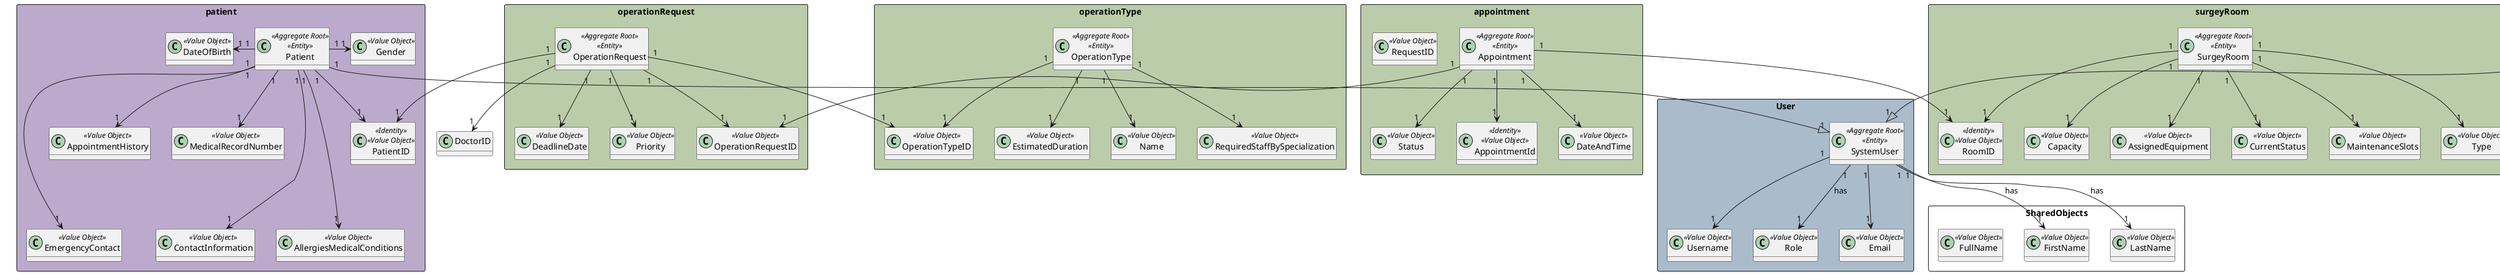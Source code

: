 ﻿@startuml
'https://plantuml.com/class-diagram

hide methods


rectangle User #aabbcc{

   class SystemUser <<Aggregate Root>><<Entity>>{}
   class Email <<Value Object>>
   class Username <<Value Object>>
   class Role<<Value Object>>{}

   
}

rectangle patient #bbaacc{
    class Patient <<Aggregate Root>><<Entity>>{}
    class PatientID <<Identity>><<Value Object>>{}
    class DateOfBirth <<Value Object>>
    class Gender <<Value Object>>
    class MedicalRecordNumber <<Value Object>>
    class ContactInformation <<Value Object>>
    class AllergiesMedicalConditions <<Value Object>>
    class EmergencyContact <<Value Object>>
    class AppointmentHistory <<Value Object>>
    

    Patient "1" --left> "1" DateOfBirth
    Patient "1" --right> "1" Gender
    Patient "1" --> "1" MedicalRecordNumber
    Patient "1" ---> "1" ContactInformation
    Patient "1" ---> "1" AllergiesMedicalConditions
    Patient "1" ---> "1" EmergencyContact
    Patient "1" --> "1" AppointmentHistory
    Patient "1" --> "1" PatientID
    
    }

rectangle staff #bbccaa{
    class Staff <<Aggregate Root>><<Entity>>{}
    class StaffID <<Identity>><<Value Object>>
    class LicenseNumber <<Value Object>>
    class Specialization <<Value Object>>
    class ContactInformation <<Value Object>>
    class AvailabilitySlots <<Value Object>>
    
    Staff "1" --> "1" LicenseNumber
    Staff "1" ---> "1" Specialization
    Staff "1" ---> "1" ContactInformation
    Staff "1" ---> "1" AvailabilitySlots
    Staff "1" --> "1" StaffID
    }
    
    
rectangle SharedObjects{
    class FirstName <<Value Object>>
    class LastName <<Value Object>>
    class FullName <<Value Object>>
    }
    
rectangle operationRequest #bbccaa{
    class OperationRequestID <<Value Object>>
    class OperationRequest <<Aggregate Root>> <<Entity>> 
    class DeadlineDate <<Value Object>>
    class Priority <<Value Object>>
    
    
    OperationRequest "1" --> "1" DeadlineDate
    OperationRequest "1" --> "1" Priority
    
    }
    
    
rectangle operationType #bbccaa{
    class OperationType <<Aggregate Root>> <<Entity>> 
    class OperationTypeID <<Value Object>>
    class Name <<Value Object>>
    class RequiredStaffBySpecialization <<Value Object>>
    class EstimatedDuration <<Value Object>>
    
    OperationType "1" --> "1" OperationTypeID
    OperationType "1" --> "1" Name
    OperationType "1" --> "1" RequiredStaffBySpecialization
    OperationType "1" --> "1" EstimatedDuration
    }


rectangle appointment #bbccaa{
class Appointment <<Aggregate Root>> <<Entity>>
class AppointmentId <<Identity>> <<Value Object>>
    class RequestID <<Value Object>>
    class DateAndTime <<Value Object>>
    class Status <<Value Object>>
    
    Appointment "1" --> "1" AppointmentId
    Appointment "1" --> "1" DateAndTime
    Appointment "1" --> "1" Status
    }
    
    rectangle surgeyRoom #bbccaa{
    class SurgeyRoom <<Aggregate Root>> <<Entity>>
class RoomID <<Identity>> <<Value Object>>
    class Type <<Value Object>>
    class Capacity <<Value Object>>
    class AssignedEquipment <<Value Object>>
    class CurrentStatus <<Value Object>>
    class MaintenanceSlots <<Value Object>>
    
    SurgeyRoom "1" --> "1" RoomID
    SurgeyRoom "1" --> "1" Type
    SurgeyRoom "1" --> "1" Capacity
    SurgeyRoom "1" --> "1" AssignedEquipment
    SurgeyRoom "1" --> "1" CurrentStatus
    SurgeyRoom "1" --> "1" MaintenanceSlots
    }
    
           Patient "1" --|> "1" SystemUser
           Staff "1" --|> "1" SystemUser
           
           SystemUser "1" --> "1" FirstName: has
           SystemUser "1" --> "1" LastName: has
           SystemUser "1" --> "1" Role: has
           
           SystemUser "1" --> "1" Email
           SystemUser "1" --> "1" Username
           
               OperationRequest "1" --> "1" OperationTypeID
               
                   Appointment "1" --> "1" OperationRequestID
           OperationRequest "1" --> "1" OperationRequestID
               OperationRequest "1" --> "1" PatientID    
               OperationRequest "1" --> "1" DoctorID
               
                   Appointment "1" --> "1" RoomID





    
    
    
@enduml